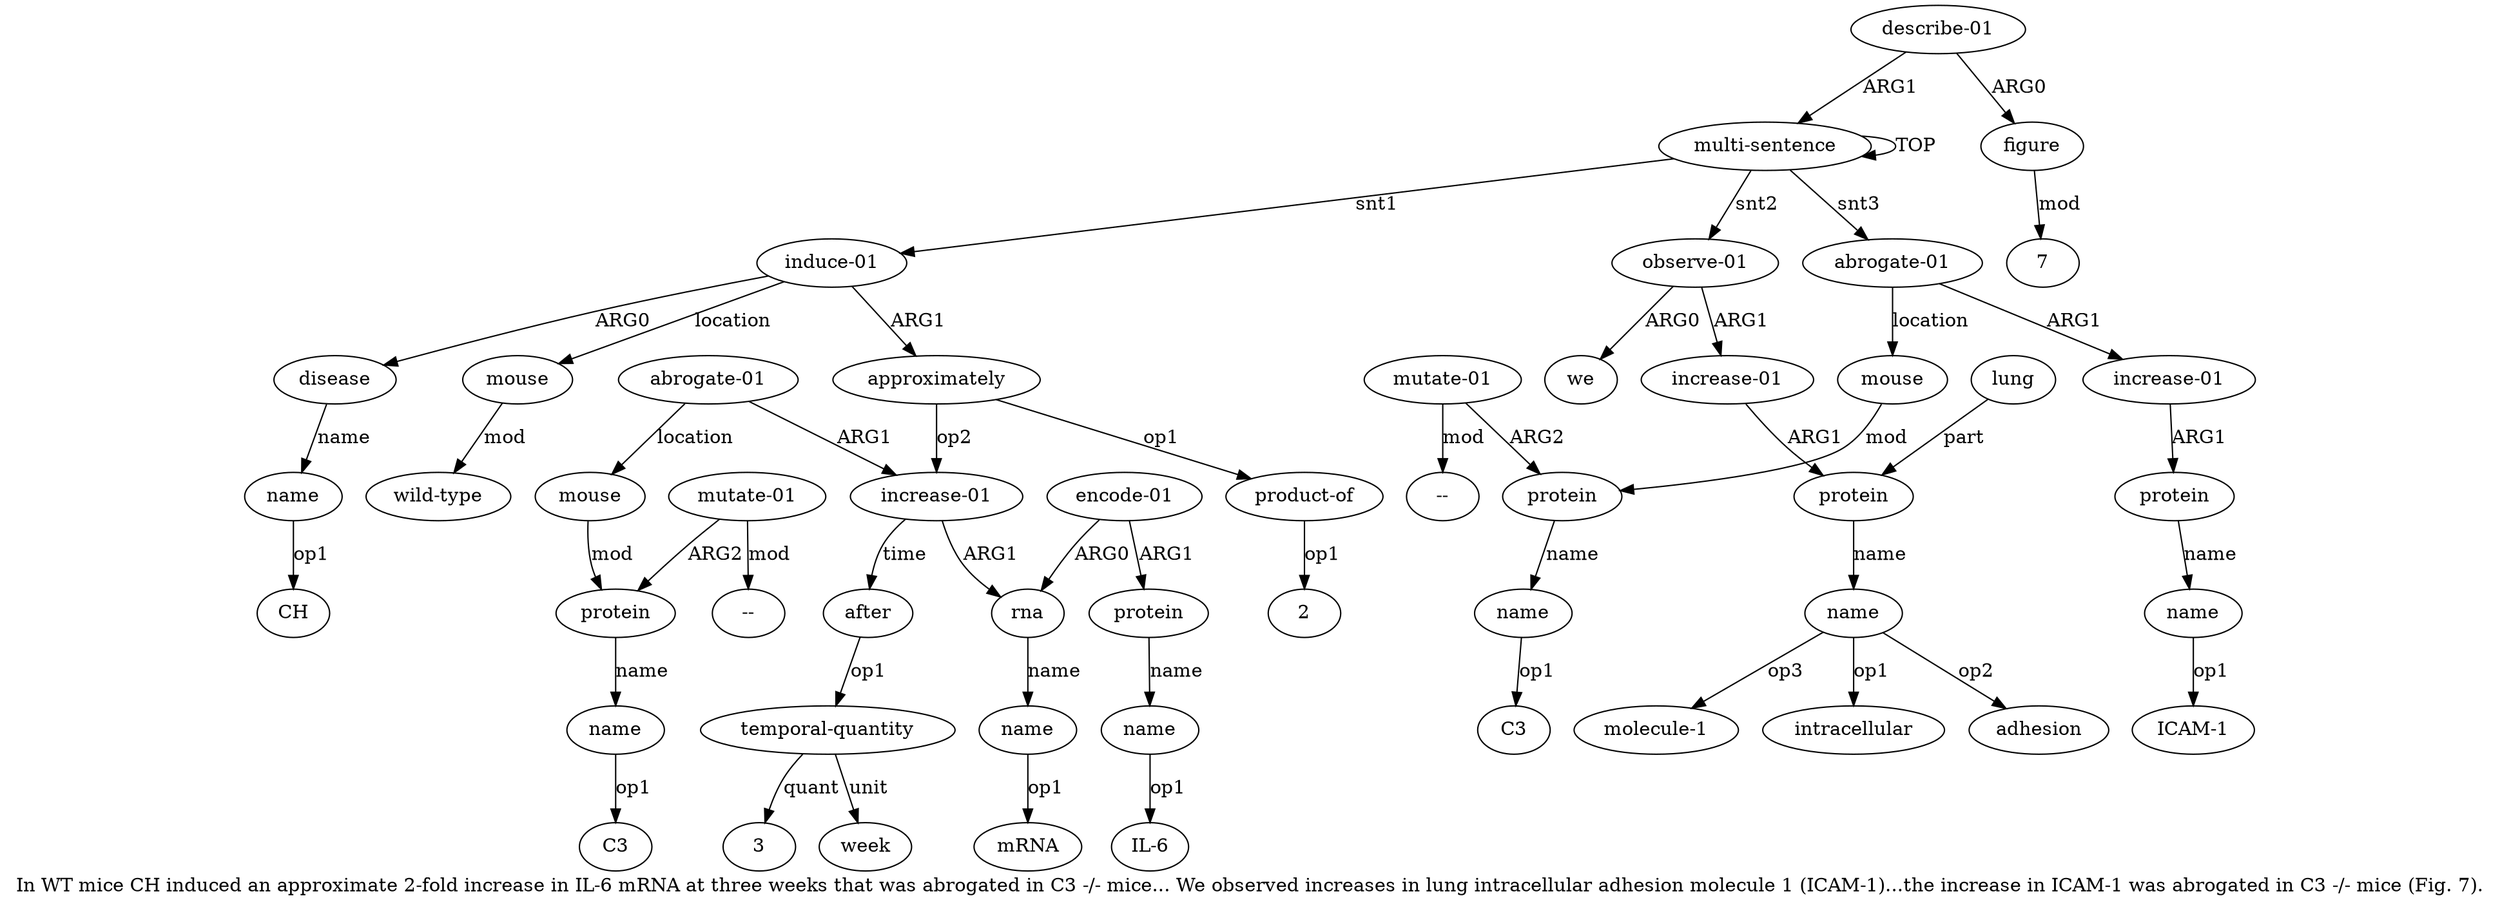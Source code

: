digraph  {
	graph [label="In WT mice CH induced an approximate 2-fold increase in IL-6 mRNA at three weeks that was abrogated in C3 -/- mice... We observed \
increases in lung intracellular adhesion molecule 1 (ICAM-1)...the increase in ICAM-1 was abrogated in C3 -/- mice (Fig. 7)."];
	node [label="\N"];
	a20	 [color=black,
		gold_ind=20,
		gold_label=mouse,
		label=mouse,
		test_ind=20,
		test_label=mouse];
	a21	 [color=black,
		gold_ind=21,
		gold_label="wild-type",
		label="wild-type",
		test_ind=21,
		test_label="wild-type"];
	a20 -> a21 [key=0,
	color=black,
	gold_label=mod,
	label=mod,
	test_label=mod];
a22 [color=black,
	gold_ind=22,
	gold_label="observe-01",
	label="observe-01",
	test_ind=22,
	test_label="observe-01"];
a23 [color=black,
	gold_ind=23,
	gold_label=we,
	label=we,
	test_ind=23,
	test_label=we];
a22 -> a23 [key=0,
color=black,
gold_label=ARG0,
label=ARG0,
test_label=ARG0];
a24 [color=black,
gold_ind=24,
gold_label="increase-01",
label="increase-01",
test_ind=24,
test_label="increase-01"];
a22 -> a24 [key=0,
color=black,
gold_label=ARG1,
label=ARG1,
test_label=ARG1];
a25 [color=black,
gold_ind=25,
gold_label=protein,
label=protein,
test_ind=25,
test_label=protein];
a24 -> a25 [key=0,
color=black,
gold_label=ARG1,
label=ARG1,
test_label=ARG1];
a26 [color=black,
gold_ind=26,
gold_label=name,
label=name,
test_ind=26,
test_label=name];
a25 -> a26 [key=0,
color=black,
gold_label=name,
label=name,
test_label=name];
"a26 adhesion" [color=black,
gold_ind=-1,
gold_label=adhesion,
label=adhesion,
test_ind=-1,
test_label=adhesion];
a26 -> "a26 adhesion" [key=0,
color=black,
gold_label=op2,
label=op2,
test_label=op2];
"a26 molecule-1" [color=black,
gold_ind=-1,
gold_label="molecule-1",
label="molecule-1",
test_ind=-1,
test_label="molecule-1"];
a26 -> "a26 molecule-1" [key=0,
color=black,
gold_label=op3,
label=op3,
test_label=op3];
"a26 intracellular" [color=black,
gold_ind=-1,
gold_label=intracellular,
label=intracellular,
test_ind=-1,
test_label=intracellular];
a26 -> "a26 intracellular" [key=0,
color=black,
gold_label=op1,
label=op1,
test_label=op1];
a27 [color=black,
gold_ind=27,
gold_label=lung,
label=lung,
test_ind=27,
test_label=lung];
a27 -> a25 [key=0,
color=black,
gold_label=part,
label=part,
test_label=part];
a28 [color=black,
gold_ind=28,
gold_label="abrogate-01",
label="abrogate-01",
test_ind=28,
test_label="abrogate-01"];
a29 [color=black,
gold_ind=29,
gold_label="increase-01",
label="increase-01",
test_ind=29,
test_label="increase-01"];
a28 -> a29 [key=0,
color=black,
gold_label=ARG1,
label=ARG1,
test_label=ARG1];
a32 [color=black,
gold_ind=32,
gold_label=mouse,
label=mouse,
test_ind=32,
test_label=mouse];
a28 -> a32 [key=0,
color=black,
gold_label=location,
label=location,
test_label=location];
a30 [color=black,
gold_ind=30,
gold_label=protein,
label=protein,
test_ind=30,
test_label=protein];
a29 -> a30 [key=0,
color=black,
gold_label=ARG1,
label=ARG1,
test_label=ARG1];
"a35 --" [color=black,
gold_ind=-1,
gold_label="--",
label="--",
test_ind=-1,
test_label="--"];
a31 [color=black,
gold_ind=31,
gold_label=name,
label=name,
test_ind=31,
test_label=name];
"a31 ICAM-1" [color=black,
gold_ind=-1,
gold_label="ICAM-1",
label="ICAM-1",
test_ind=-1,
test_label="ICAM-1"];
a31 -> "a31 ICAM-1" [key=0,
color=black,
gold_label=op1,
label=op1,
test_label=op1];
"a37 7" [color=black,
gold_ind=-1,
gold_label=7,
label=7,
test_ind=-1,
test_label=7];
a30 -> a31 [key=0,
color=black,
gold_label=name,
label=name,
test_label=name];
"a3 CH" [color=black,
gold_ind=-1,
gold_label=CH,
label=CH,
test_ind=-1,
test_label=CH];
a37 [color=black,
gold_ind=37,
gold_label=figure,
label=figure,
test_ind=37,
test_label=figure];
a37 -> "a37 7" [key=0,
color=black,
gold_label=mod,
label=mod,
test_label=mod];
a36 [color=black,
gold_ind=36,
gold_label="describe-01",
label="describe-01",
test_ind=36,
test_label="describe-01"];
a36 -> a37 [key=0,
color=black,
gold_label=ARG0,
label=ARG0,
test_label=ARG0];
a0 [color=black,
gold_ind=0,
gold_label="multi-sentence",
label="multi-sentence",
test_ind=0,
test_label="multi-sentence"];
a36 -> a0 [key=0,
color=black,
gold_label=ARG1,
label=ARG1,
test_label=ARG1];
a33 [color=black,
gold_ind=33,
gold_label=protein,
label=protein,
test_ind=33,
test_label=protein];
a34 [color=black,
gold_ind=34,
gold_label=name,
label=name,
test_ind=34,
test_label=name];
a33 -> a34 [key=0,
color=black,
gold_label=name,
label=name,
test_label=name];
a35 [color=black,
gold_ind=35,
gold_label="mutate-01",
label="mutate-01",
test_ind=35,
test_label="mutate-01"];
a35 -> "a35 --" [key=0,
color=black,
gold_label=mod,
label=mod,
test_label=mod];
a35 -> a33 [key=0,
color=black,
gold_label=ARG2,
label=ARG2,
test_label=ARG2];
"a34 C3" [color=black,
gold_ind=-1,
gold_label=C3,
label=C3,
test_ind=-1,
test_label=C3];
a34 -> "a34 C3" [key=0,
color=black,
gold_label=op1,
label=op1,
test_label=op1];
a32 -> a33 [key=0,
color=black,
gold_label=mod,
label=mod,
test_label=mod];
a15 [color=black,
gold_ind=15,
gold_label=name,
label=name,
test_ind=15,
test_label=name];
"a15 C3" [color=black,
gold_ind=-1,
gold_label=C3,
label=C3,
test_ind=-1,
test_label=C3];
a15 -> "a15 C3" [key=0,
color=black,
gold_label=op1,
label=op1,
test_label=op1];
a14 [color=black,
gold_ind=14,
gold_label=protein,
label=protein,
test_ind=14,
test_label=protein];
a14 -> a15 [key=0,
color=black,
gold_label=name,
label=name,
test_label=name];
a17 [color=black,
gold_ind=17,
gold_label=after,
label=after,
test_ind=17,
test_label=after];
a18 [color=black,
gold_ind=18,
gold_label="temporal-quantity",
label="temporal-quantity",
test_ind=18,
test_label="temporal-quantity"];
a17 -> a18 [key=0,
color=black,
gold_label=op1,
label=op1,
test_label=op1];
a16 [color=black,
gold_ind=16,
gold_label="mutate-01",
label="mutate-01",
test_ind=16,
test_label="mutate-01"];
a16 -> a14 [key=0,
color=black,
gold_label=ARG2,
label=ARG2,
test_label=ARG2];
"a16 --" [color=black,
gold_ind=-1,
gold_label="--",
label="--",
test_ind=-1,
test_label="--"];
a16 -> "a16 --" [key=0,
color=black,
gold_label=mod,
label=mod,
test_label=mod];
a11 [color=black,
gold_ind=11,
gold_label=name,
label=name,
test_ind=11,
test_label=name];
"a11 IL-6" [color=black,
gold_ind=-1,
gold_label="IL-6",
label="IL-6",
test_ind=-1,
test_label="IL-6"];
a11 -> "a11 IL-6" [key=0,
color=black,
gold_label=op1,
label=op1,
test_label=op1];
a10 [color=black,
gold_ind=10,
gold_label=protein,
label=protein,
test_ind=10,
test_label=protein];
a10 -> a11 [key=0,
color=black,
gold_label=name,
label=name,
test_label=name];
a13 [color=black,
gold_ind=13,
gold_label=mouse,
label=mouse,
test_ind=13,
test_label=mouse];
a13 -> a14 [key=0,
color=black,
gold_label=mod,
label=mod,
test_label=mod];
a12 [color=black,
gold_ind=12,
gold_label="abrogate-01",
label="abrogate-01",
test_ind=12,
test_label="abrogate-01"];
a12 -> a13 [key=0,
color=black,
gold_label=location,
label=location,
test_label=location];
a6 [color=black,
gold_ind=6,
gold_label="increase-01",
label="increase-01",
test_ind=6,
test_label="increase-01"];
a12 -> a6 [key=0,
color=black,
gold_label=ARG1,
label=ARG1,
test_label=ARG1];
a19 [color=black,
gold_ind=19,
gold_label=week,
label=week,
test_ind=19,
test_label=week];
a18 -> a19 [key=0,
color=black,
gold_label=unit,
label=unit,
test_label=unit];
"a18 3" [color=black,
gold_ind=-1,
gold_label=3,
label=3,
test_ind=-1,
test_label=3];
a18 -> "a18 3" [key=0,
color=black,
gold_label=quant,
label=quant,
test_label=quant];
a1 [color=black,
gold_ind=1,
gold_label="induce-01",
label="induce-01",
test_ind=1,
test_label="induce-01"];
a1 -> a20 [key=0,
color=black,
gold_label=location,
label=location,
test_label=location];
a2 [color=black,
gold_ind=2,
gold_label=disease,
label=disease,
test_ind=2,
test_label=disease];
a1 -> a2 [key=0,
color=black,
gold_label=ARG0,
label=ARG0,
test_label=ARG0];
a4 [color=black,
gold_ind=4,
gold_label=approximately,
label=approximately,
test_ind=4,
test_label=approximately];
a1 -> a4 [key=0,
color=black,
gold_label=ARG1,
label=ARG1,
test_label=ARG1];
a0 -> a22 [key=0,
color=black,
gold_label=snt2,
label=snt2,
test_label=snt2];
a0 -> a28 [key=0,
color=black,
gold_label=snt3,
label=snt3,
test_label=snt3];
a0 -> a1 [key=0,
color=black,
gold_label=snt1,
label=snt1,
test_label=snt1];
a0 -> a0 [key=0,
color=black,
gold_label=TOP,
label=TOP,
test_label=TOP];
a3 [color=black,
gold_ind=3,
gold_label=name,
label=name,
test_ind=3,
test_label=name];
a3 -> "a3 CH" [key=0,
color=black,
gold_label=op1,
label=op1,
test_label=op1];
a2 -> a3 [key=0,
color=black,
gold_label=name,
label=name,
test_label=name];
a5 [color=black,
gold_ind=5,
gold_label="product-of",
label="product-of",
test_ind=5,
test_label="product-of"];
"a5 2" [color=black,
gold_ind=-1,
gold_label=2,
label=2,
test_ind=-1,
test_label=2];
a5 -> "a5 2" [key=0,
color=black,
gold_label=op1,
label=op1,
test_label=op1];
a4 -> a5 [key=0,
color=black,
gold_label=op1,
label=op1,
test_label=op1];
a4 -> a6 [key=0,
color=black,
gold_label=op2,
label=op2,
test_label=op2];
a7 [color=black,
gold_ind=7,
gold_label=rna,
label=rna,
test_ind=7,
test_label=rna];
a8 [color=black,
gold_ind=8,
gold_label=name,
label=name,
test_ind=8,
test_label=name];
a7 -> a8 [key=0,
color=black,
gold_label=name,
label=name,
test_label=name];
a6 -> a17 [key=0,
color=black,
gold_label=time,
label=time,
test_label=time];
a6 -> a7 [key=0,
color=black,
gold_label=ARG1,
label=ARG1,
test_label=ARG1];
a9 [color=black,
gold_ind=9,
gold_label="encode-01",
label="encode-01",
test_ind=9,
test_label="encode-01"];
a9 -> a10 [key=0,
color=black,
gold_label=ARG1,
label=ARG1,
test_label=ARG1];
a9 -> a7 [key=0,
color=black,
gold_label=ARG0,
label=ARG0,
test_label=ARG0];
"a8 mRNA" [color=black,
gold_ind=-1,
gold_label=mRNA,
label=mRNA,
test_ind=-1,
test_label=mRNA];
a8 -> "a8 mRNA" [key=0,
color=black,
gold_label=op1,
label=op1,
test_label=op1];
}
